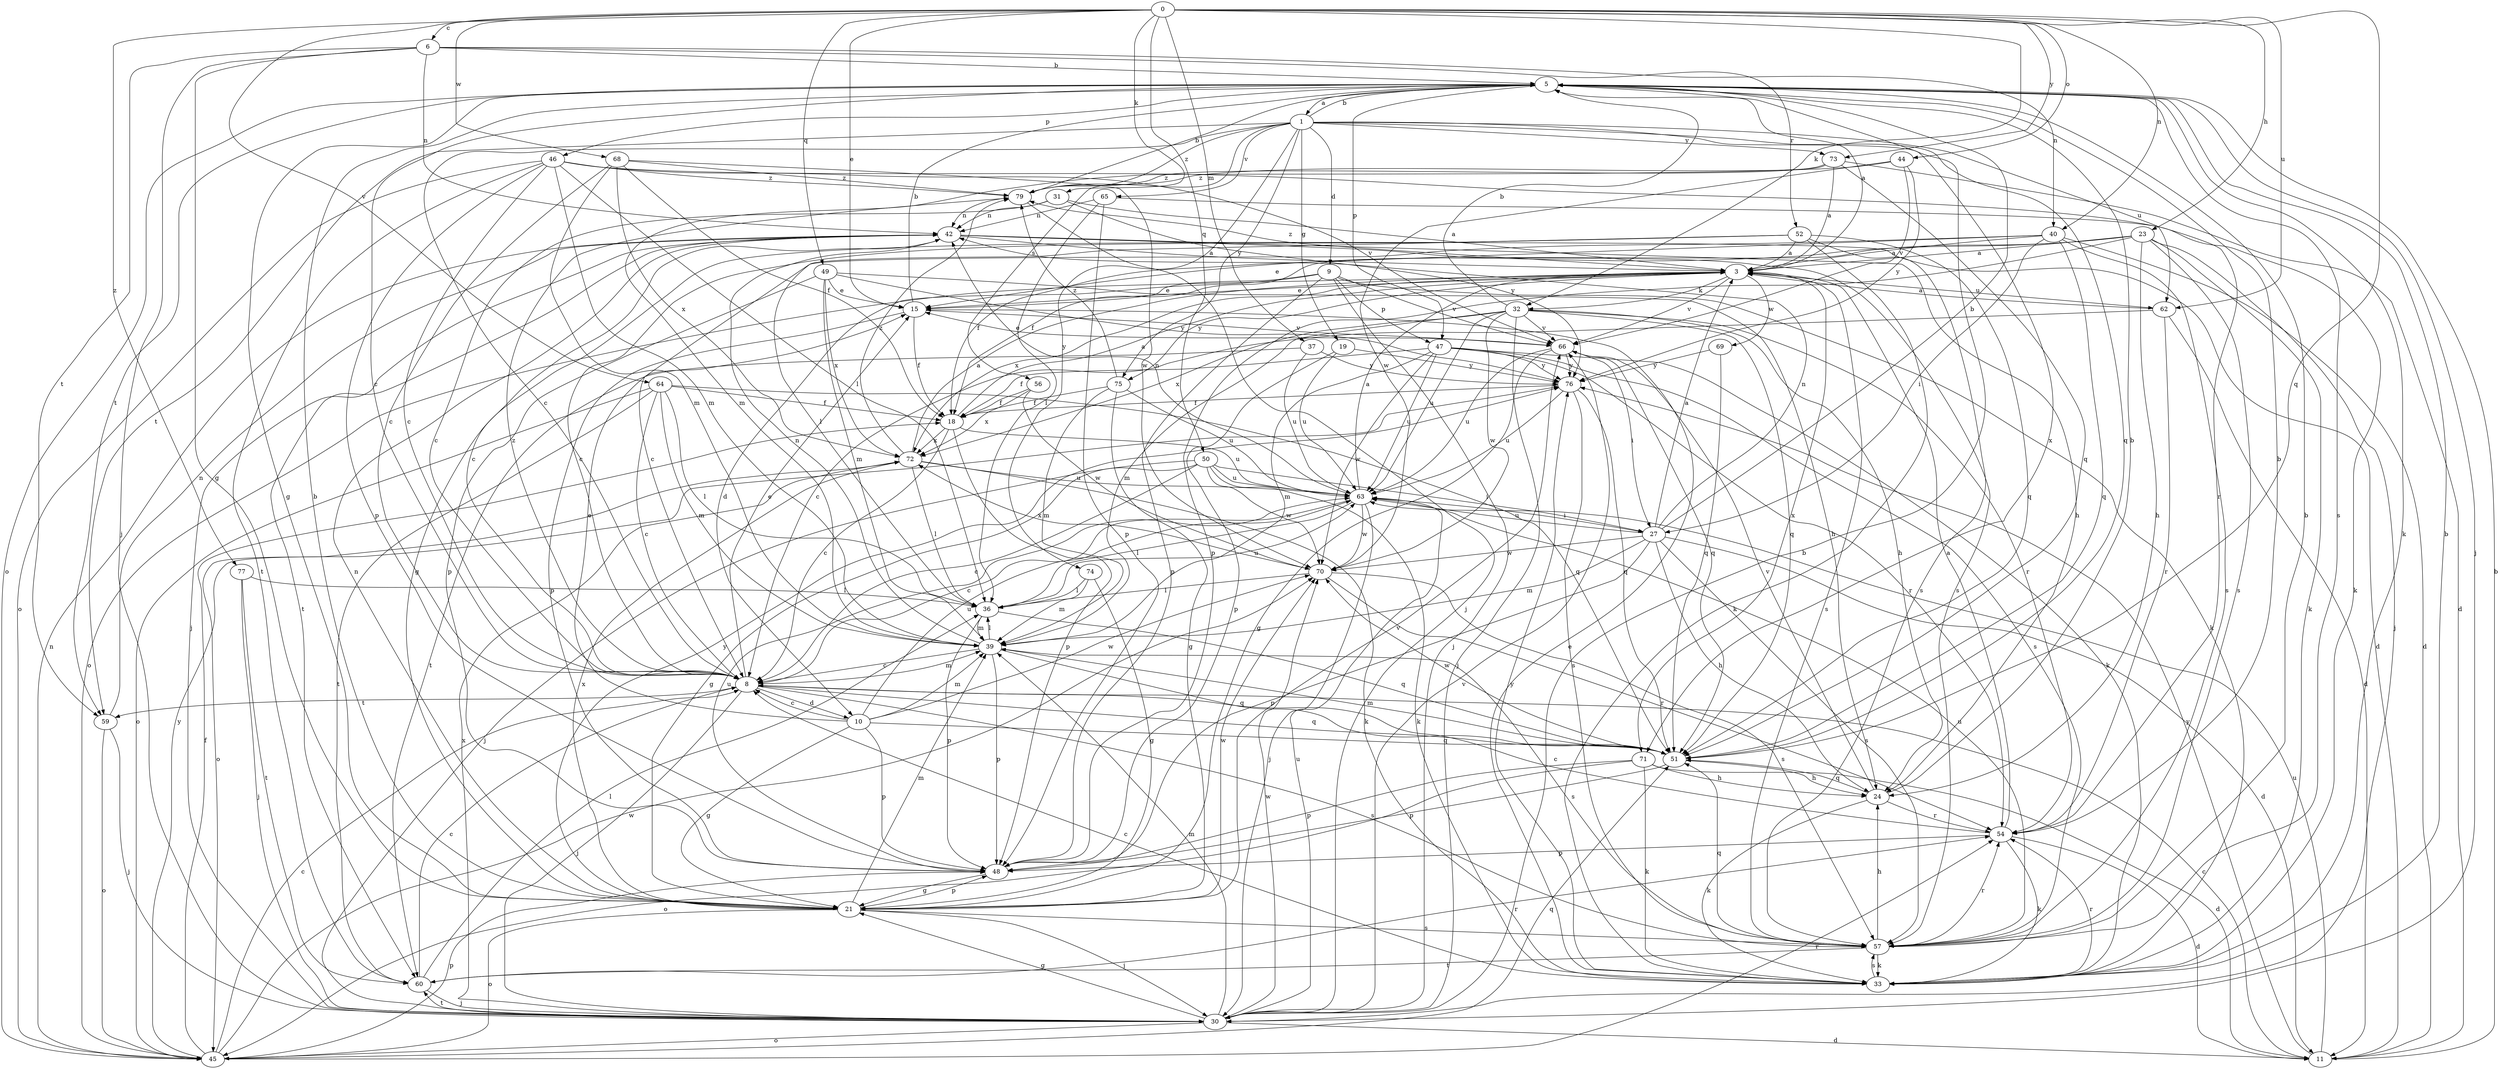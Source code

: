 strict digraph  {
0;
1;
3;
5;
6;
8;
9;
10;
11;
15;
18;
19;
21;
23;
24;
27;
30;
31;
32;
33;
36;
37;
39;
40;
42;
44;
45;
46;
47;
48;
49;
50;
51;
52;
54;
56;
57;
59;
60;
62;
63;
64;
65;
66;
68;
69;
70;
71;
72;
73;
74;
75;
76;
77;
79;
0 -> 6  [label=c];
0 -> 15  [label=e];
0 -> 23  [label=h];
0 -> 31  [label=k];
0 -> 32  [label=k];
0 -> 37  [label=m];
0 -> 40  [label=n];
0 -> 44  [label=o];
0 -> 49  [label=q];
0 -> 50  [label=q];
0 -> 51  [label=q];
0 -> 62  [label=u];
0 -> 64  [label=v];
0 -> 68  [label=w];
0 -> 73  [label=y];
0 -> 77  [label=z];
1 -> 5  [label=b];
1 -> 8  [label=c];
1 -> 9  [label=d];
1 -> 19  [label=g];
1 -> 51  [label=q];
1 -> 56  [label=s];
1 -> 59  [label=t];
1 -> 62  [label=u];
1 -> 65  [label=v];
1 -> 71  [label=x];
1 -> 73  [label=y];
1 -> 74  [label=y];
1 -> 75  [label=y];
1 -> 79  [label=z];
3 -> 15  [label=e];
3 -> 32  [label=k];
3 -> 45  [label=o];
3 -> 57  [label=s];
3 -> 62  [label=u];
3 -> 66  [label=v];
3 -> 69  [label=w];
3 -> 71  [label=x];
3 -> 72  [label=x];
3 -> 75  [label=y];
3 -> 79  [label=z];
5 -> 1  [label=a];
5 -> 3  [label=a];
5 -> 8  [label=c];
5 -> 21  [label=g];
5 -> 30  [label=j];
5 -> 33  [label=k];
5 -> 45  [label=o];
5 -> 46  [label=p];
5 -> 47  [label=p];
5 -> 57  [label=s];
5 -> 59  [label=t];
6 -> 5  [label=b];
6 -> 21  [label=g];
6 -> 30  [label=j];
6 -> 40  [label=n];
6 -> 42  [label=n];
6 -> 52  [label=r];
6 -> 59  [label=t];
8 -> 10  [label=d];
8 -> 15  [label=e];
8 -> 30  [label=j];
8 -> 39  [label=m];
8 -> 51  [label=q];
8 -> 57  [label=s];
8 -> 59  [label=t];
8 -> 79  [label=z];
9 -> 10  [label=d];
9 -> 15  [label=e];
9 -> 30  [label=j];
9 -> 33  [label=k];
9 -> 47  [label=p];
9 -> 48  [label=p];
9 -> 66  [label=v];
10 -> 8  [label=c];
10 -> 15  [label=e];
10 -> 21  [label=g];
10 -> 39  [label=m];
10 -> 48  [label=p];
10 -> 51  [label=q];
10 -> 63  [label=u];
10 -> 70  [label=w];
11 -> 5  [label=b];
11 -> 8  [label=c];
11 -> 63  [label=u];
11 -> 76  [label=y];
15 -> 5  [label=b];
15 -> 18  [label=f];
15 -> 48  [label=p];
15 -> 66  [label=v];
18 -> 3  [label=a];
18 -> 8  [label=c];
18 -> 48  [label=p];
18 -> 63  [label=u];
18 -> 72  [label=x];
19 -> 48  [label=p];
19 -> 63  [label=u];
19 -> 76  [label=y];
21 -> 5  [label=b];
21 -> 30  [label=j];
21 -> 39  [label=m];
21 -> 42  [label=n];
21 -> 45  [label=o];
21 -> 48  [label=p];
21 -> 57  [label=s];
21 -> 66  [label=v];
21 -> 70  [label=w];
21 -> 72  [label=x];
21 -> 76  [label=y];
23 -> 3  [label=a];
23 -> 15  [label=e];
23 -> 18  [label=f];
23 -> 24  [label=h];
23 -> 30  [label=j];
23 -> 33  [label=k];
23 -> 48  [label=p];
23 -> 57  [label=s];
24 -> 5  [label=b];
24 -> 33  [label=k];
24 -> 51  [label=q];
24 -> 54  [label=r];
24 -> 66  [label=v];
27 -> 3  [label=a];
27 -> 5  [label=b];
27 -> 11  [label=d];
27 -> 24  [label=h];
27 -> 39  [label=m];
27 -> 42  [label=n];
27 -> 48  [label=p];
27 -> 57  [label=s];
27 -> 63  [label=u];
27 -> 70  [label=w];
30 -> 5  [label=b];
30 -> 11  [label=d];
30 -> 21  [label=g];
30 -> 39  [label=m];
30 -> 45  [label=o];
30 -> 60  [label=t];
30 -> 63  [label=u];
30 -> 66  [label=v];
30 -> 70  [label=w];
30 -> 72  [label=x];
31 -> 3  [label=a];
31 -> 8  [label=c];
31 -> 42  [label=n];
31 -> 76  [label=y];
32 -> 5  [label=b];
32 -> 24  [label=h];
32 -> 30  [label=j];
32 -> 39  [label=m];
32 -> 51  [label=q];
32 -> 54  [label=r];
32 -> 63  [label=u];
32 -> 66  [label=v];
32 -> 70  [label=w];
32 -> 72  [label=x];
33 -> 5  [label=b];
33 -> 8  [label=c];
33 -> 15  [label=e];
33 -> 54  [label=r];
33 -> 57  [label=s];
33 -> 76  [label=y];
36 -> 39  [label=m];
36 -> 48  [label=p];
36 -> 51  [label=q];
36 -> 63  [label=u];
37 -> 60  [label=t];
37 -> 63  [label=u];
37 -> 76  [label=y];
39 -> 8  [label=c];
39 -> 36  [label=l];
39 -> 42  [label=n];
39 -> 48  [label=p];
39 -> 51  [label=q];
39 -> 57  [label=s];
40 -> 3  [label=a];
40 -> 8  [label=c];
40 -> 11  [label=d];
40 -> 18  [label=f];
40 -> 27  [label=i];
40 -> 51  [label=q];
40 -> 57  [label=s];
42 -> 3  [label=a];
42 -> 8  [label=c];
42 -> 11  [label=d];
42 -> 24  [label=h];
42 -> 30  [label=j];
42 -> 57  [label=s];
42 -> 60  [label=t];
44 -> 66  [label=v];
44 -> 70  [label=w];
44 -> 76  [label=y];
44 -> 79  [label=z];
45 -> 8  [label=c];
45 -> 18  [label=f];
45 -> 42  [label=n];
45 -> 48  [label=p];
45 -> 51  [label=q];
45 -> 54  [label=r];
45 -> 70  [label=w];
45 -> 76  [label=y];
46 -> 8  [label=c];
46 -> 36  [label=l];
46 -> 39  [label=m];
46 -> 45  [label=o];
46 -> 48  [label=p];
46 -> 54  [label=r];
46 -> 60  [label=t];
46 -> 66  [label=v];
46 -> 79  [label=z];
47 -> 18  [label=f];
47 -> 33  [label=k];
47 -> 39  [label=m];
47 -> 54  [label=r];
47 -> 57  [label=s];
47 -> 63  [label=u];
47 -> 70  [label=w];
47 -> 76  [label=y];
48 -> 21  [label=g];
48 -> 63  [label=u];
49 -> 15  [label=e];
49 -> 24  [label=h];
49 -> 39  [label=m];
49 -> 48  [label=p];
49 -> 72  [label=x];
49 -> 76  [label=y];
50 -> 8  [label=c];
50 -> 21  [label=g];
50 -> 27  [label=i];
50 -> 30  [label=j];
50 -> 33  [label=k];
50 -> 63  [label=u];
50 -> 70  [label=w];
51 -> 24  [label=h];
51 -> 39  [label=m];
51 -> 48  [label=p];
51 -> 70  [label=w];
52 -> 3  [label=a];
52 -> 8  [label=c];
52 -> 21  [label=g];
52 -> 33  [label=k];
52 -> 36  [label=l];
52 -> 51  [label=q];
52 -> 57  [label=s];
54 -> 3  [label=a];
54 -> 5  [label=b];
54 -> 8  [label=c];
54 -> 11  [label=d];
54 -> 33  [label=k];
54 -> 48  [label=p];
56 -> 18  [label=f];
56 -> 70  [label=w];
56 -> 72  [label=x];
57 -> 5  [label=b];
57 -> 24  [label=h];
57 -> 33  [label=k];
57 -> 51  [label=q];
57 -> 54  [label=r];
57 -> 60  [label=t];
57 -> 63  [label=u];
59 -> 30  [label=j];
59 -> 42  [label=n];
59 -> 45  [label=o];
60 -> 8  [label=c];
60 -> 30  [label=j];
60 -> 36  [label=l];
60 -> 54  [label=r];
62 -> 3  [label=a];
62 -> 8  [label=c];
62 -> 11  [label=d];
62 -> 54  [label=r];
63 -> 3  [label=a];
63 -> 8  [label=c];
63 -> 27  [label=i];
63 -> 30  [label=j];
63 -> 36  [label=l];
63 -> 42  [label=n];
63 -> 70  [label=w];
64 -> 8  [label=c];
64 -> 18  [label=f];
64 -> 36  [label=l];
64 -> 39  [label=m];
64 -> 45  [label=o];
64 -> 51  [label=q];
64 -> 60  [label=t];
65 -> 33  [label=k];
65 -> 36  [label=l];
65 -> 42  [label=n];
65 -> 48  [label=p];
66 -> 15  [label=e];
66 -> 21  [label=g];
66 -> 27  [label=i];
66 -> 51  [label=q];
66 -> 63  [label=u];
66 -> 76  [label=y];
68 -> 8  [label=c];
68 -> 18  [label=f];
68 -> 39  [label=m];
68 -> 70  [label=w];
68 -> 72  [label=x];
68 -> 79  [label=z];
69 -> 51  [label=q];
69 -> 76  [label=y];
70 -> 36  [label=l];
70 -> 54  [label=r];
70 -> 57  [label=s];
70 -> 72  [label=x];
71 -> 11  [label=d];
71 -> 24  [label=h];
71 -> 33  [label=k];
71 -> 45  [label=o];
71 -> 48  [label=p];
72 -> 3  [label=a];
72 -> 33  [label=k];
72 -> 36  [label=l];
72 -> 45  [label=o];
72 -> 63  [label=u];
72 -> 79  [label=z];
73 -> 3  [label=a];
73 -> 11  [label=d];
73 -> 39  [label=m];
73 -> 51  [label=q];
73 -> 79  [label=z];
74 -> 21  [label=g];
74 -> 36  [label=l];
74 -> 39  [label=m];
75 -> 18  [label=f];
75 -> 21  [label=g];
75 -> 39  [label=m];
75 -> 63  [label=u];
75 -> 79  [label=z];
76 -> 18  [label=f];
76 -> 51  [label=q];
76 -> 57  [label=s];
76 -> 63  [label=u];
77 -> 30  [label=j];
77 -> 36  [label=l];
77 -> 60  [label=t];
79 -> 5  [label=b];
79 -> 30  [label=j];
79 -> 42  [label=n];
}
